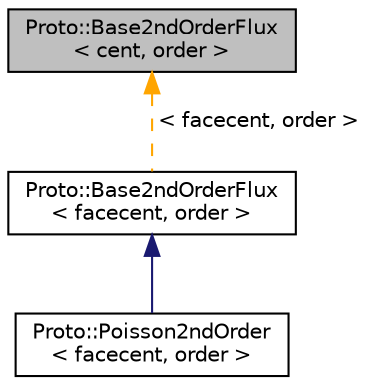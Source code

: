 digraph "Proto::Base2ndOrderFlux&lt; cent, order &gt;"
{
  edge [fontname="Helvetica",fontsize="10",labelfontname="Helvetica",labelfontsize="10"];
  node [fontname="Helvetica",fontsize="10",shape=record];
  Node0 [label="Proto::Base2ndOrderFlux\l\< cent, order \>",height=0.2,width=0.4,color="black", fillcolor="grey75", style="filled", fontcolor="black"];
  Node0 -> Node1 [dir="back",color="orange",fontsize="10",style="dashed",label=" \< facecent, order \>" ,fontname="Helvetica"];
  Node1 [label="Proto::Base2ndOrderFlux\l\< facecent, order \>",height=0.2,width=0.4,color="black", fillcolor="white", style="filled",URL="$classProto_1_1Base2ndOrderFlux.html"];
  Node1 -> Node2 [dir="back",color="midnightblue",fontsize="10",style="solid",fontname="Helvetica"];
  Node2 [label="Proto::Poisson2ndOrder\l\< facecent, order \>",height=0.2,width=0.4,color="black", fillcolor="white", style="filled",URL="$classProto_1_1Poisson2ndOrder.html",tooltip="second order Poisson flux "];
}
